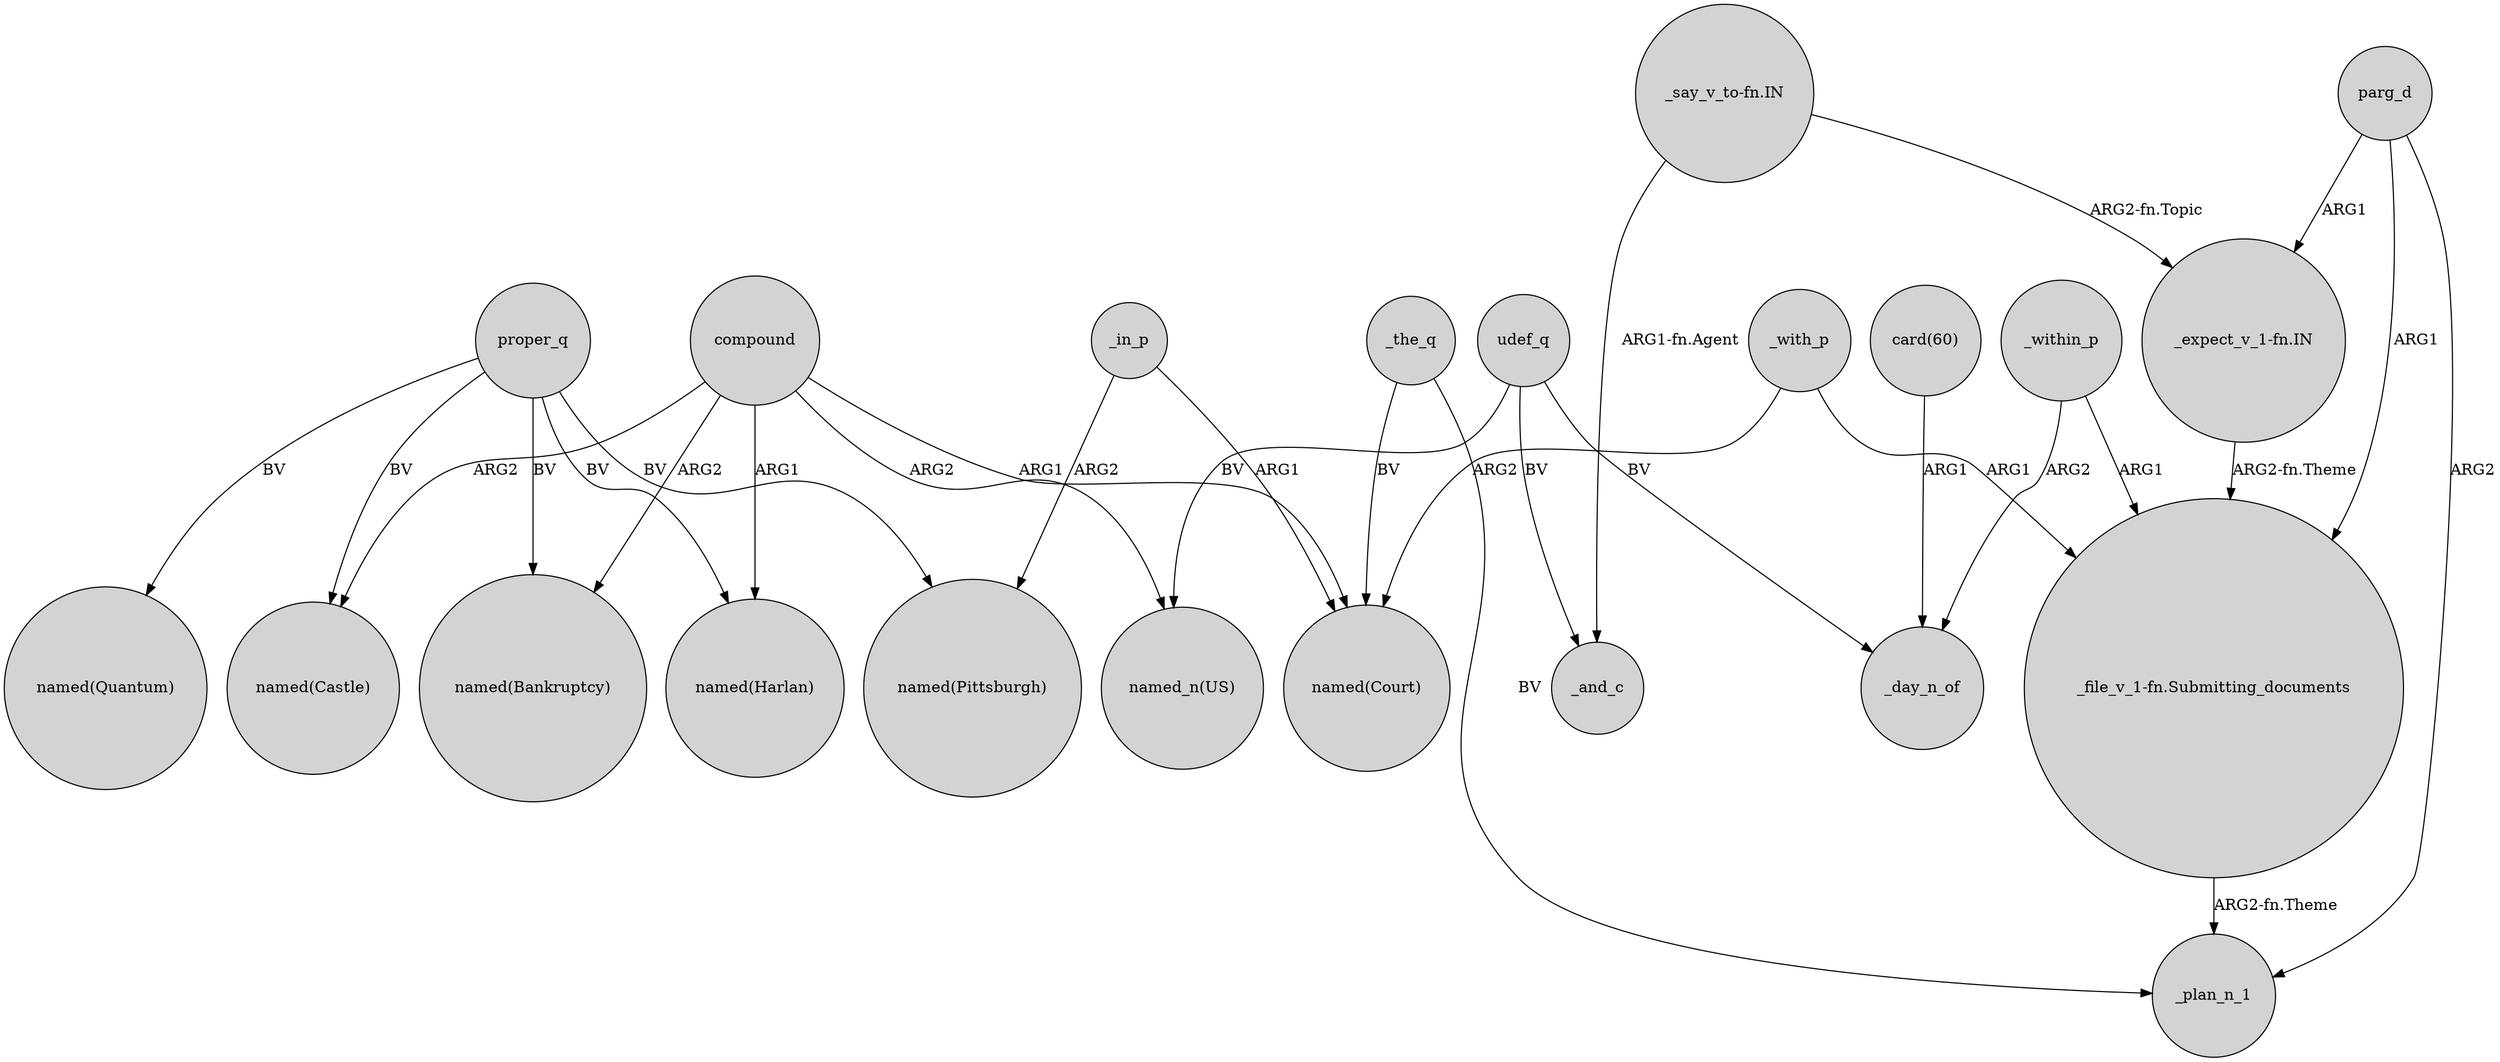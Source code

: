 digraph {
	node [shape=circle style=filled]
	proper_q -> "named(Quantum)" [label=BV]
	compound -> "named(Harlan)" [label=ARG1]
	udef_q -> "named_n(US)" [label=BV]
	"_say_v_to-fn.IN" -> _and_c [label="ARG1-fn.Agent"]
	proper_q -> "named(Harlan)" [label=BV]
	proper_q -> "named(Castle)" [label=BV]
	"_expect_v_1-fn.IN" -> "_file_v_1-fn.Submitting_documents" [label="ARG2-fn.Theme"]
	_the_q -> _plan_n_1 [label=BV]
	_within_p -> "_file_v_1-fn.Submitting_documents" [label=ARG1]
	"card(60)" -> _day_n_of [label=ARG1]
	parg_d -> "_file_v_1-fn.Submitting_documents" [label=ARG1]
	udef_q -> _day_n_of [label=BV]
	_the_q -> "named(Court)" [label=BV]
	parg_d -> _plan_n_1 [label=ARG2]
	_with_p -> "_file_v_1-fn.Submitting_documents" [label=ARG1]
	"_file_v_1-fn.Submitting_documents" -> _plan_n_1 [label="ARG2-fn.Theme"]
	compound -> "named_n(US)" [label=ARG2]
	compound -> "named(Castle)" [label=ARG2]
	compound -> "named(Bankruptcy)" [label=ARG2]
	proper_q -> "named(Bankruptcy)" [label=BV]
	parg_d -> "_expect_v_1-fn.IN" [label=ARG1]
	_in_p -> "named(Court)" [label=ARG1]
	_in_p -> "named(Pittsburgh)" [label=ARG2]
	"_say_v_to-fn.IN" -> "_expect_v_1-fn.IN" [label="ARG2-fn.Topic"]
	_within_p -> _day_n_of [label=ARG2]
	_with_p -> "named(Court)" [label=ARG2]
	udef_q -> _and_c [label=BV]
	compound -> "named(Court)" [label=ARG1]
	proper_q -> "named(Pittsburgh)" [label=BV]
}
